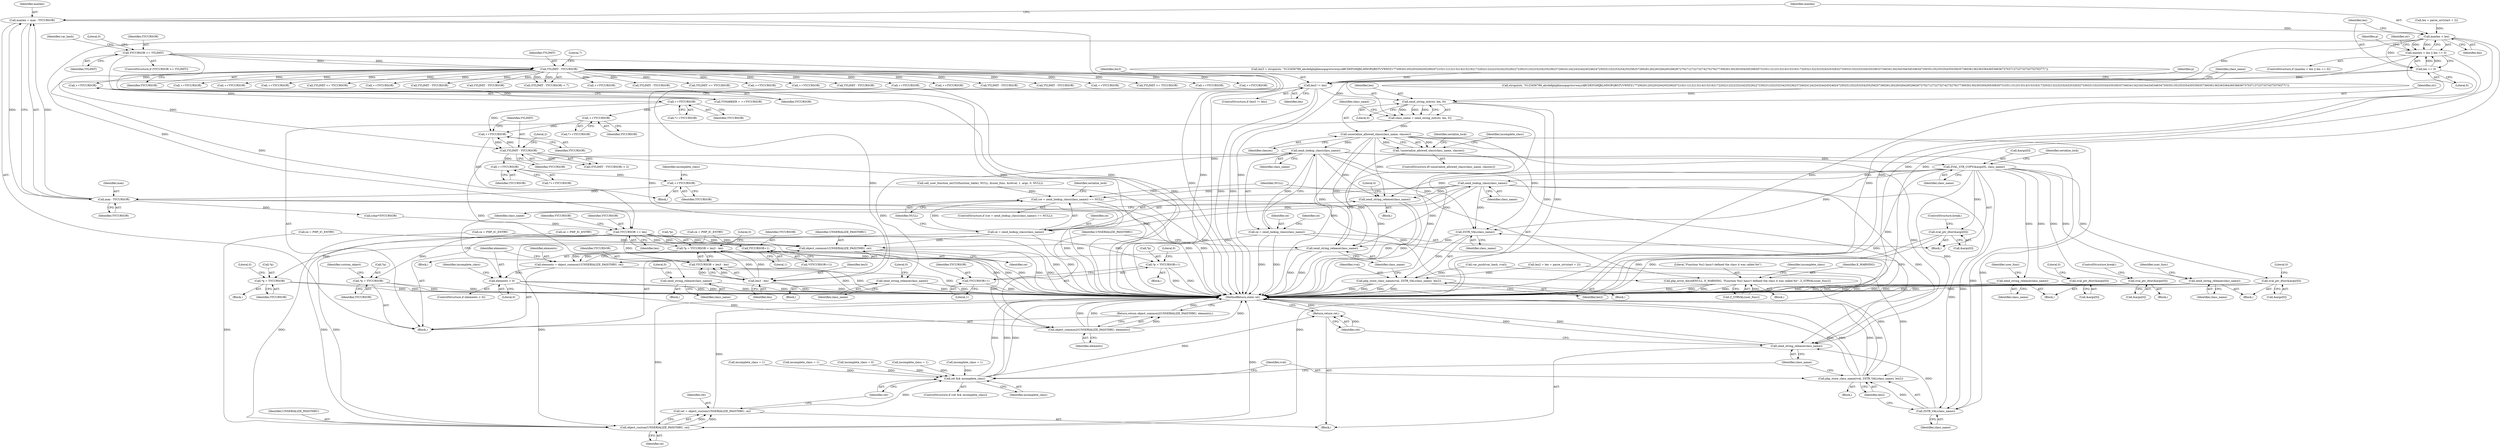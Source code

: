 digraph "1_php-src_1a23ebc1fff59bf480ca92963b36eba5c1b904c4@integer" {
"1000496" [label="(Call,maxlen = max - YYCURSOR)"];
"1000498" [label="(Call,max - YYCURSOR)"];
"1000452" [label="(Call,++YYCURSOR)"];
"1000445" [label="(Call,++YYCURSOR)"];
"1000412" [label="(Call,YYLIMIT - YYCURSOR)"];
"1000152" [label="(Call,YYLIMIT - YYCURSOR)"];
"1000125" [label="(Call,YYCURSOR >= YYLIMIT)"];
"1000408" [label="(Call,++YYCURSOR)"];
"1000368" [label="(Call,++YYCURSOR)"];
"1000339" [label="(Call,++YYCURSOR)"];
"1000394" [label="(Call,++YYCURSOR)"];
"1000503" [label="(Call,maxlen < len)"];
"1000502" [label="(Call,maxlen < len || len == 0)"];
"1000506" [label="(Call,len == 0)"];
"1000523" [label="(Call,YYCURSOR += len)"];
"1000532" [label="(Call,*p = YYCURSOR)"];
"1000541" [label="(Call,YYCURSOR+1)"];
"1000546" [label="(Call,*p = YYCURSOR+1)"];
"1000549" [label="(Call,YYCURSOR+1)"];
"1000564" [label="(Call,*p = YYCURSOR + len3 - len)"];
"1000567" [label="(Call,YYCURSOR + len3 - len)"];
"1000776" [label="(Call,*p = YYCURSOR)"];
"1000560" [label="(Call,len3 != len)"];
"1000569" [label="(Call,len3 - len)"];
"1000576" [label="(Call,zend_string_init(str, len, 0))"];
"1000574" [label="(Call,class_name = zend_string_init(str, len, 0))"];
"1000584" [label="(Call,unserialize_allowed_class(class_name, classes))"];
"1000583" [label="(Call,!unserialize_allowed_class(class_name, classes))"];
"1000600" [label="(Call,zend_lookup_class(class_name))"];
"1000598" [label="(Call,ce = zend_lookup_class(class_name))"];
"1000786" [label="(Call,object_custom(UNSERIALIZE_PASSTHRU, ce))"];
"1000784" [label="(Call,ret = object_custom(UNSERIALIZE_PASSTHRU, ce))"];
"1000790" [label="(Call,ret && incomplete_class)"];
"1000801" [label="(Return,return ret;)"];
"1000805" [label="(Call,object_common1(UNSERIALIZE_PASSTHRU, ce))"];
"1000803" [label="(Call,elements = object_common1(UNSERIALIZE_PASSTHRU, ce))"];
"1000809" [label="(Call,elements < 0)"];
"1000828" [label="(Call,object_common2(UNSERIALIZE_PASSTHRU, elements))"];
"1000827" [label="(Return,return object_common2(UNSERIALIZE_PASSTHRU, elements);)"];
"1000612" [label="(Call,zend_string_release(class_name))"];
"1000624" [label="(Call,zend_string_release(class_name))"];
"1000653" [label="(Call,ZVAL_STR_COPY(&args[0], class_name))"];
"1000685" [label="(Call,zend_string_release(class_name))"];
"1000690" [label="(Call,zval_ptr_dtor(&args[0]))"];
"1000712" [label="(Call,zval_ptr_dtor(&args[0]))"];
"1000728" [label="(Call,zend_string_release(class_name))"];
"1000733" [label="(Call,zval_ptr_dtor(&args[0]))"];
"1000747" [label="(Call,zend_lookup_class(class_name))"];
"1000744" [label="(Call,(ce = zend_lookup_class(class_name)) == NULL)"];
"1000751" [label="(Call,php_error_docref(NULL, E_WARNING, \"Function %s() hasn't defined the class it was called for\", Z_STRVAL(user_func)))"];
"1000745" [label="(Call,ce = zend_lookup_class(class_name))"];
"1000796" [label="(Call,ZSTR_VAL(class_name))"];
"1000794" [label="(Call,php_store_class_name(rval, ZSTR_VAL(class_name), len2))"];
"1000799" [label="(Call,zend_string_release(class_name))"];
"1000813" [label="(Call,zend_string_release(class_name))"];
"1000822" [label="(Call,ZSTR_VAL(class_name))"];
"1000820" [label="(Call,php_store_class_name(rval, ZSTR_VAL(class_name), len2))"];
"1000825" [label="(Call,zend_string_release(class_name))"];
"1000769" [label="(Call,zval_ptr_dtor(&args[0]))"];
"1000576" [label="(Call,zend_string_init(str, len, 0))"];
"1000784" [label="(Call,ret = object_custom(UNSERIALIZE_PASSTHRU, ce))"];
"1000339" [label="(Call,++YYCURSOR)"];
"1000311" [label="(Call,++YYCURSOR)"];
"1000567" [label="(Call,YYCURSOR + len3 - len)"];
"1000752" [label="(Identifier,NULL)"];
"1000743" [label="(ControlStructure,if ((ce = zend_lookup_class(class_name)) == NULL))"];
"1000706" [label="(Call,ce = PHP_IC_ENTRY)"];
"1000786" [label="(Call,object_custom(UNSERIALIZE_PASSTHRU, ce))"];
"1000413" [label="(Identifier,YYLIMIT)"];
"1000577" [label="(Identifier,str)"];
"1000598" [label="(Call,ce = zend_lookup_class(class_name))"];
"1000689" [label="(Identifier,user_func)"];
"1000751" [label="(Call,php_error_docref(NULL, E_WARNING, \"Function %s() hasn't defined the class it was called for\", Z_STRVAL(user_func)))"];
"1000727" [label="(Block,)"];
"1000746" [label="(Identifier,ce)"];
"1000569" [label="(Call,len3 - len)"];
"1000498" [label="(Call,max - YYCURSOR)"];
"1000599" [label="(Identifier,ce)"];
"1002016" [label="(Call,YYLIMIT <= YYCURSOR)"];
"1000769" [label="(Call,zval_ptr_dtor(&args[0]))"];
"1000801" [label="(Return,return ret;)"];
"1000757" [label="(Call,incomplete_class = 1)"];
"1000712" [label="(Call,zval_ptr_dtor(&args[0]))"];
"1000797" [label="(Identifier,class_name)"];
"1000816" [label="(Literal,0)"];
"1000821" [label="(Identifier,rval)"];
"1000255" [label="(Call,++YYCURSOR)"];
"1000512" [label="(Identifier,p)"];
"1000782" [label="(Block,)"];
"1000825" [label="(Call,zend_string_release(class_name))"];
"1000465" [label="(Identifier,incomplete_class)"];
"1000581" [label="(Block,)"];
"1000753" [label="(Identifier,E_WARNING)"];
"1000500" [label="(Identifier,YYCURSOR)"];
"1000574" [label="(Call,class_name = zend_string_init(str, len, 0))"];
"1000820" [label="(Call,php_store_class_name(rval, ZSTR_VAL(class_name), len2))"];
"1000800" [label="(Identifier,class_name)"];
"1000777" [label="(Call,*p)"];
"1000453" [label="(Identifier,YYCURSOR)"];
"1000661" [label="(Identifier,serialize_lock)"];
"1000790" [label="(Call,ret && incomplete_class)"];
"1000488" [label="(Call,len2 = len = parse_uiv(start + 2))"];
"1000215" [label="(Call,++YYCURSOR)"];
"1000664" [label="(Call,call_user_function_ex(CG(function_table), NULL, &user_func, &retval, 1, args, 0, NULL))"];
"1000819" [label="(Block,)"];
"1000734" [label="(Call,&args[0])"];
"1000546" [label="(Call,*p = YYCURSOR+1)"];
"1000571" [label="(Identifier,len)"];
"1000644" [label="(Call,ce = PHP_IC_ENTRY)"];
"1000154" [label="(Identifier,YYCURSOR)"];
"1000133" [label="(Identifier,var_hash)"];
"1000654" [label="(Call,&args[0])"];
"1000739" [label="(Literal,0)"];
"1000499" [label="(Identifier,max)"];
"1000505" [label="(Identifier,len)"];
"1000551" [label="(Literal,1)"];
"1002471" [label="(MethodReturn,static int)"];
"1000789" [label="(ControlStructure,if (ret && incomplete_class))"];
"1000130" [label="(Literal,0)"];
"1000560" [label="(Call,len3 != len)"];
"1000283" [label="(Call,++YYCURSOR)"];
"1000540" [label="(Call,*(YYCURSOR+1))"];
"1000554" [label="(Call,len3 = strspn(str, \"0123456789_abcdefghijklmnopqrstuvwxyzABCDEFGHIJKLMNOPQRSTUVWXYZ\177\200\201\202\203\204\205\206\207\210\211\212\213\214\215\216\217\220\221\222\223\224\225\226\227\230\231\232\233\234\235\236\237\240\241\242\243\244\245\246\247\250\251\252\253\254\255\256\257\260\261\262\263\264\265\266\267\270\271\272\273\274\275\276\277\300\301\302\303\304\305\306\307\310\311\312\313\314\315\316\317\320\321\322\323\324\325\326\327\330\331\332\333\334\335\336\337\340\341\342\343\344\345\346\347\350\351\352\353\354\355\356\357\360\361\362\363\364\365\366\367\370\371\372\373\374\375\376\377\\\"))"];
"1000806" [label="(Identifier,UNSERIALIZE_PASSTHRU)"];
"1000503" [label="(Call,maxlen < len)"];
"1000508" [label="(Literal,0)"];
"1000582" [label="(ControlStructure,if(!unserialize_allowed_class(class_name, classes)))"];
"1000565" [label="(Call,*p)"];
"1000504" [label="(Identifier,maxlen)"];
"1000563" [label="(Block,)"];
"1000804" [label="(Identifier,elements)"];
"1000612" [label="(Call,zend_string_release(class_name))"];
"1000559" [label="(ControlStructure,if (len3 != len))"];
"1000393" [label="(Call,*++YYCURSOR)"];
"1000579" [label="(Literal,0)"];
"1000658" [label="(Identifier,class_name)"];
"1000624" [label="(Call,zend_string_release(class_name))"];
"1000830" [label="(Identifier,elements)"];
"1000445" [label="(Call,++YYCURSOR)"];
"1000802" [label="(Identifier,ret)"];
"1000745" [label="(Call,ce = zend_lookup_class(class_name))"];
"1000269" [label="(Call,++YYCURSOR)"];
"1000597" [label="(Identifier,serialize_lock)"];
"1000525" [label="(Identifier,len)"];
"1000506" [label="(Call,len == 0)"];
"1000685" [label="(Call,zend_string_release(class_name))"];
"1000750" [label="(Block,)"];
"1000813" [label="(Call,zend_string_release(class_name))"];
"1000147" [label="(Block,)"];
"1000828" [label="(Call,object_common2(UNSERIALIZE_PASSTHRU, elements))"];
"1000754" [label="(Literal,\"Function %s() hasn't defined the class it was called for\")"];
"1000826" [label="(Identifier,class_name)"];
"1000297" [label="(Call,++YYCURSOR)"];
"1000415" [label="(Literal,2)"];
"1000793" [label="(Block,)"];
"1000537" [label="(Literal,0)"];
"1000502" [label="(Call,maxlen < len || len == 0)"];
"1002374" [label="(Call,YYLIMIT <= YYCURSOR)"];
"1000795" [label="(Identifier,rval)"];
"1000535" [label="(Identifier,YYCURSOR)"];
"1000411" [label="(Call,(YYLIMIT - YYCURSOR) < 2)"];
"1000394" [label="(Call,++YYCURSOR)"];
"1000776" [label="(Call,*p = YYCURSOR)"];
"1000533" [label="(Call,*p)"];
"1000677" [label="(Block,)"];
"1000798" [label="(Identifier,len2)"];
"1000809" [label="(Call,elements < 0)"];
"1000153" [label="(Identifier,YYLIMIT)"];
"1000568" [label="(Identifier,YYCURSOR)"];
"1000584" [label="(Call,unserialize_allowed_class(class_name, classes))"];
"1000532" [label="(Call,*p = YYCURSOR)"];
"1000591" [label="(Call,ce = PHP_IC_ENTRY)"];
"1000368" [label="(Call,++YYCURSOR)"];
"1000573" [label="(Literal,0)"];
"1000490" [label="(Call,len = parse_uiv(start + 2))"];
"1000414" [label="(Identifier,YYCURSOR)"];
"1000562" [label="(Identifier,len)"];
"1000575" [label="(Identifier,class_name)"];
"1000566" [label="(Identifier,p)"];
"1000241" [label="(Call,++YYCURSOR)"];
"1000564" [label="(Call,*p = YYCURSOR + len3 - len)"];
"1000686" [label="(Identifier,class_name)"];
"1000561" [label="(Identifier,len3)"];
"1000805" [label="(Call,object_common1(UNSERIALIZE_PASSTHRU, ce))"];
"1000588" [label="(Call,incomplete_class = 1)"];
"1000524" [label="(Identifier,YYCURSOR)"];
"1000822" [label="(Call,ZSTR_VAL(class_name))"];
"1000758" [label="(Identifier,incomplete_class)"];
"1000796" [label="(Call,ZSTR_VAL(class_name))"];
"1000615" [label="(Literal,0)"];
"1000542" [label="(Identifier,YYCURSOR)"];
"1000340" [label="(Identifier,YYCURSOR)"];
"1000543" [label="(Literal,1)"];
"1000570" [label="(Identifier,len3)"];
"1000684" [label="(Block,)"];
"1000641" [label="(Call,incomplete_class = 1)"];
"1001628" [label="(Call,YYLIMIT - YYCURSOR)"];
"1000549" [label="(Call,YYCURSOR+1)"];
"1000155" [label="(Literal,7)"];
"1000408" [label="(Call,++YYCURSOR)"];
"1000603" [label="(Identifier,ce)"];
"1000601" [label="(Identifier,class_name)"];
"1000531" [label="(Block,)"];
"1001290" [label="(Call,YYLIMIT - YYCURSOR)"];
"1000124" [label="(ControlStructure,if (YYCURSOR >= YYLIMIT))"];
"1000497" [label="(Identifier,maxlen)"];
"1000814" [label="(Identifier,class_name)"];
"1000507" [label="(Identifier,len)"];
"1000395" [label="(Identifier,YYCURSOR)"];
"1000520" [label="(Call,(char*)YYCURSOR)"];
"1000765" [label="(Identifier,serialize_lock)"];
"1000818" [label="(Identifier,incomplete_class)"];
"1000770" [label="(Call,&args[0])"];
"1000519" [label="(Identifier,str)"];
"1000452" [label="(Call,++YYCURSOR)"];
"1000585" [label="(Identifier,class_name)"];
"1000799" [label="(Call,zend_string_release(class_name))"];
"1000496" [label="(Call,maxlen = max - YYCURSOR)"];
"1000792" [label="(Identifier,incomplete_class)"];
"1000151" [label="(Call,(YYLIMIT - YYCURSOR) < 7)"];
"1000824" [label="(Identifier,len2)"];
"1000141" [label="(Call,var_push(var_hash, rval))"];
"1000523" [label="(Call,YYCURSOR += len)"];
"1000827" [label="(Return,return object_common2(UNSERIALIZE_PASSTHRU, elements);)"];
"1000744" [label="(Call,(ce = zend_lookup_class(class_name)) == NULL)"];
"1000361" [label="(Call,++YYCURSOR)"];
"1000755" [label="(Call,Z_STRVAL(user_func))"];
"1000729" [label="(Identifier,class_name)"];
"1000811" [label="(Literal,0)"];
"1000369" [label="(Identifier,YYCURSOR)"];
"1000808" [label="(ControlStructure,if (elements < 0))"];
"1000703" [label="(Call,incomplete_class = 1)"];
"1000749" [label="(Identifier,NULL)"];
"1001125" [label="(Call,YYLIMIT - YYCURSOR)"];
"1000446" [label="(Identifier,YYCURSOR)"];
"1000547" [label="(Call,*p)"];
"1002232" [label="(Call,YYLIMIT <= YYCURSOR)"];
"1000690" [label="(Call,zval_ptr_dtor(&args[0]))"];
"1000733" [label="(Call,zval_ptr_dtor(&args[0]))"];
"1000812" [label="(Block,)"];
"1000348" [label="(Call,++YYCURSOR)"];
"1000586" [label="(Identifier,classes)"];
"1000794" [label="(Call,php_store_class_name(rval, ZSTR_VAL(class_name), len2))"];
"1000747" [label="(Call,zend_lookup_class(class_name))"];
"1000728" [label="(Call,zend_string_release(class_name))"];
"1000787" [label="(Identifier,UNSERIALIZE_PASSTHRU)"];
"1000589" [label="(Identifier,incomplete_class)"];
"1000444" [label="(Call,*++YYCURSOR)"];
"1000803" [label="(Call,elements = object_common1(UNSERIALIZE_PASSTHRU, ce))"];
"1000550" [label="(Identifier,YYCURSOR)"];
"1000691" [label="(Call,&args[0])"];
"1000781" [label="(Identifier,custom_object)"];
"1000553" [label="(Literal,0)"];
"1000823" [label="(Identifier,class_name)"];
"1000529" [label="(Identifier,YYCURSOR)"];
"1000152" [label="(Call,YYLIMIT - YYCURSOR)"];
"1000611" [label="(Block,)"];
"1000126" [label="(Identifier,YYCURSOR)"];
"1000625" [label="(Identifier,class_name)"];
"1000325" [label="(Call,++YYCURSOR)"];
"1000627" [label="(Literal,0)"];
"1000127" [label="(Identifier,YYLIMIT)"];
"1001542" [label="(Call,YYLIMIT - YYCURSOR)"];
"1000125" [label="(Call,YYCURSOR >= YYLIMIT)"];
"1000198" [label="(Call,++YYCURSOR)"];
"1000760" [label="(Call,ce = PHP_IC_ENTRY)"];
"1000748" [label="(Identifier,class_name)"];
"1000227" [label="(Call,++YYCURSOR)"];
"1000600" [label="(Call,zend_lookup_class(class_name))"];
"1000653" [label="(Call,ZVAL_STR_COPY(&args[0], class_name))"];
"1000886" [label="(Call,YYLIMIT - YYCURSOR)"];
"1000454" [label="(Block,)"];
"1000717" [label="(ControlStructure,break;)"];
"1000367" [label="(Call,*++YYCURSOR)"];
"1000613" [label="(Identifier,class_name)"];
"1000501" [label="(ControlStructure,if (maxlen < len || len == 0))"];
"1000788" [label="(Identifier,ce)"];
"1000774" [label="(ControlStructure,break;)"];
"1000993" [label="(Call,YYLIMIT - YYCURSOR)"];
"1000464" [label="(Call,incomplete_class = 0)"];
"1000623" [label="(Block,)"];
"1000337" [label="(Call,YYMARKER = ++YYCURSOR)"];
"1000807" [label="(Identifier,ce)"];
"1000829" [label="(Identifier,UNSERIALIZE_PASSTHRU)"];
"1000732" [label="(Identifier,user_func)"];
"1000545" [label="(Block,)"];
"1000696" [label="(Literal,0)"];
"1000779" [label="(Identifier,YYCURSOR)"];
"1000583" [label="(Call,!unserialize_allowed_class(class_name, classes))"];
"1000713" [label="(Call,&args[0])"];
"1000791" [label="(Identifier,ret)"];
"1000810" [label="(Identifier,elements)"];
"1000578" [label="(Identifier,len)"];
"1000541" [label="(Call,YYCURSOR+1)"];
"1000409" [label="(Identifier,YYCURSOR)"];
"1000556" [label="(Call,strspn(str, \"0123456789_abcdefghijklmnopqrstuvwxyzABCDEFGHIJKLMNOPQRSTUVWXYZ\177\200\201\202\203\204\205\206\207\210\211\212\213\214\215\216\217\220\221\222\223\224\225\226\227\230\231\232\233\234\235\236\237\240\241\242\243\244\245\246\247\250\251\252\253\254\255\256\257\260\261\262\263\264\265\266\267\270\271\272\273\274\275\276\277\300\301\302\303\304\305\306\307\310\311\312\313\314\315\316\317\320\321\322\323\324\325\326\327\330\331\332\333\334\335\336\337\340\341\342\343\344\345\346\347\350\351\352\353\354\355\356\357\360\361\362\363\364\365\366\367\370\371\372\373\374\375\376\377\\\"))"];
"1000785" [label="(Identifier,ret)"];
"1000412" [label="(Call,YYLIMIT - YYCURSOR)"];
"1000496" -> "1000454"  [label="AST: "];
"1000496" -> "1000498"  [label="CFG: "];
"1000497" -> "1000496"  [label="AST: "];
"1000498" -> "1000496"  [label="AST: "];
"1000504" -> "1000496"  [label="CFG: "];
"1000496" -> "1002471"  [label="DDG: "];
"1000498" -> "1000496"  [label="DDG: "];
"1000498" -> "1000496"  [label="DDG: "];
"1000496" -> "1000503"  [label="DDG: "];
"1000498" -> "1000500"  [label="CFG: "];
"1000499" -> "1000498"  [label="AST: "];
"1000500" -> "1000498"  [label="AST: "];
"1000498" -> "1002471"  [label="DDG: "];
"1000498" -> "1002471"  [label="DDG: "];
"1000452" -> "1000498"  [label="DDG: "];
"1000498" -> "1000520"  [label="DDG: "];
"1000452" -> "1000147"  [label="AST: "];
"1000452" -> "1000453"  [label="CFG: "];
"1000453" -> "1000452"  [label="AST: "];
"1000465" -> "1000452"  [label="CFG: "];
"1000452" -> "1002471"  [label="DDG: "];
"1000445" -> "1000452"  [label="DDG: "];
"1000445" -> "1000444"  [label="AST: "];
"1000445" -> "1000446"  [label="CFG: "];
"1000446" -> "1000445"  [label="AST: "];
"1000444" -> "1000445"  [label="CFG: "];
"1000412" -> "1000445"  [label="DDG: "];
"1000412" -> "1000411"  [label="AST: "];
"1000412" -> "1000414"  [label="CFG: "];
"1000413" -> "1000412"  [label="AST: "];
"1000414" -> "1000412"  [label="AST: "];
"1000415" -> "1000412"  [label="CFG: "];
"1000412" -> "1002471"  [label="DDG: "];
"1000412" -> "1000408"  [label="DDG: "];
"1000412" -> "1000411"  [label="DDG: "];
"1000412" -> "1000411"  [label="DDG: "];
"1000152" -> "1000412"  [label="DDG: "];
"1000408" -> "1000412"  [label="DDG: "];
"1000152" -> "1000151"  [label="AST: "];
"1000152" -> "1000154"  [label="CFG: "];
"1000153" -> "1000152"  [label="AST: "];
"1000154" -> "1000152"  [label="AST: "];
"1000155" -> "1000152"  [label="CFG: "];
"1000152" -> "1002471"  [label="DDG: "];
"1000152" -> "1000151"  [label="DDG: "];
"1000152" -> "1000151"  [label="DDG: "];
"1000125" -> "1000152"  [label="DDG: "];
"1000125" -> "1000152"  [label="DDG: "];
"1000152" -> "1000198"  [label="DDG: "];
"1000152" -> "1000215"  [label="DDG: "];
"1000152" -> "1000227"  [label="DDG: "];
"1000152" -> "1000241"  [label="DDG: "];
"1000152" -> "1000255"  [label="DDG: "];
"1000152" -> "1000269"  [label="DDG: "];
"1000152" -> "1000283"  [label="DDG: "];
"1000152" -> "1000297"  [label="DDG: "];
"1000152" -> "1000311"  [label="DDG: "];
"1000152" -> "1000325"  [label="DDG: "];
"1000152" -> "1000339"  [label="DDG: "];
"1000152" -> "1000348"  [label="DDG: "];
"1000152" -> "1000361"  [label="DDG: "];
"1000152" -> "1000886"  [label="DDG: "];
"1000152" -> "1000993"  [label="DDG: "];
"1000152" -> "1001125"  [label="DDG: "];
"1000152" -> "1001290"  [label="DDG: "];
"1000152" -> "1001542"  [label="DDG: "];
"1000152" -> "1001628"  [label="DDG: "];
"1000152" -> "1002016"  [label="DDG: "];
"1000152" -> "1002232"  [label="DDG: "];
"1000152" -> "1002374"  [label="DDG: "];
"1000125" -> "1000124"  [label="AST: "];
"1000125" -> "1000127"  [label="CFG: "];
"1000126" -> "1000125"  [label="AST: "];
"1000127" -> "1000125"  [label="AST: "];
"1000130" -> "1000125"  [label="CFG: "];
"1000133" -> "1000125"  [label="CFG: "];
"1000125" -> "1002471"  [label="DDG: "];
"1000125" -> "1002471"  [label="DDG: "];
"1000125" -> "1002471"  [label="DDG: "];
"1000408" -> "1000147"  [label="AST: "];
"1000408" -> "1000409"  [label="CFG: "];
"1000409" -> "1000408"  [label="AST: "];
"1000413" -> "1000408"  [label="CFG: "];
"1000368" -> "1000408"  [label="DDG: "];
"1000394" -> "1000408"  [label="DDG: "];
"1000368" -> "1000367"  [label="AST: "];
"1000368" -> "1000369"  [label="CFG: "];
"1000369" -> "1000368"  [label="AST: "];
"1000367" -> "1000368"  [label="CFG: "];
"1000339" -> "1000368"  [label="DDG: "];
"1000368" -> "1000394"  [label="DDG: "];
"1000339" -> "1000337"  [label="AST: "];
"1000339" -> "1000340"  [label="CFG: "];
"1000340" -> "1000339"  [label="AST: "];
"1000337" -> "1000339"  [label="CFG: "];
"1000339" -> "1002471"  [label="DDG: "];
"1000339" -> "1000337"  [label="DDG: "];
"1000394" -> "1000393"  [label="AST: "];
"1000394" -> "1000395"  [label="CFG: "];
"1000395" -> "1000394"  [label="AST: "];
"1000393" -> "1000394"  [label="CFG: "];
"1000503" -> "1000502"  [label="AST: "];
"1000503" -> "1000505"  [label="CFG: "];
"1000504" -> "1000503"  [label="AST: "];
"1000505" -> "1000503"  [label="AST: "];
"1000507" -> "1000503"  [label="CFG: "];
"1000502" -> "1000503"  [label="CFG: "];
"1000503" -> "1002471"  [label="DDG: "];
"1000503" -> "1002471"  [label="DDG: "];
"1000503" -> "1000502"  [label="DDG: "];
"1000503" -> "1000502"  [label="DDG: "];
"1000490" -> "1000503"  [label="DDG: "];
"1000503" -> "1000506"  [label="DDG: "];
"1000503" -> "1000523"  [label="DDG: "];
"1000503" -> "1000560"  [label="DDG: "];
"1000502" -> "1000501"  [label="AST: "];
"1000502" -> "1000506"  [label="CFG: "];
"1000506" -> "1000502"  [label="AST: "];
"1000512" -> "1000502"  [label="CFG: "];
"1000519" -> "1000502"  [label="CFG: "];
"1000502" -> "1002471"  [label="DDG: "];
"1000502" -> "1002471"  [label="DDG: "];
"1000502" -> "1002471"  [label="DDG: "];
"1000506" -> "1000502"  [label="DDG: "];
"1000506" -> "1000502"  [label="DDG: "];
"1000506" -> "1000508"  [label="CFG: "];
"1000507" -> "1000506"  [label="AST: "];
"1000508" -> "1000506"  [label="AST: "];
"1000506" -> "1002471"  [label="DDG: "];
"1000506" -> "1000523"  [label="DDG: "];
"1000506" -> "1000560"  [label="DDG: "];
"1000523" -> "1000454"  [label="AST: "];
"1000523" -> "1000525"  [label="CFG: "];
"1000524" -> "1000523"  [label="AST: "];
"1000525" -> "1000523"  [label="AST: "];
"1000529" -> "1000523"  [label="CFG: "];
"1000523" -> "1002471"  [label="DDG: "];
"1000520" -> "1000523"  [label="DDG: "];
"1000523" -> "1000532"  [label="DDG: "];
"1000523" -> "1000541"  [label="DDG: "];
"1000523" -> "1000546"  [label="DDG: "];
"1000523" -> "1000549"  [label="DDG: "];
"1000523" -> "1000564"  [label="DDG: "];
"1000523" -> "1000567"  [label="DDG: "];
"1000523" -> "1000776"  [label="DDG: "];
"1000532" -> "1000531"  [label="AST: "];
"1000532" -> "1000535"  [label="CFG: "];
"1000533" -> "1000532"  [label="AST: "];
"1000535" -> "1000532"  [label="AST: "];
"1000537" -> "1000532"  [label="CFG: "];
"1000532" -> "1002471"  [label="DDG: "];
"1000532" -> "1002471"  [label="DDG: "];
"1000541" -> "1000540"  [label="AST: "];
"1000541" -> "1000543"  [label="CFG: "];
"1000542" -> "1000541"  [label="AST: "];
"1000543" -> "1000541"  [label="AST: "];
"1000540" -> "1000541"  [label="CFG: "];
"1000541" -> "1002471"  [label="DDG: "];
"1000546" -> "1000545"  [label="AST: "];
"1000546" -> "1000549"  [label="CFG: "];
"1000547" -> "1000546"  [label="AST: "];
"1000549" -> "1000546"  [label="AST: "];
"1000553" -> "1000546"  [label="CFG: "];
"1000546" -> "1002471"  [label="DDG: "];
"1000546" -> "1002471"  [label="DDG: "];
"1000549" -> "1000551"  [label="CFG: "];
"1000550" -> "1000549"  [label="AST: "];
"1000551" -> "1000549"  [label="AST: "];
"1000549" -> "1002471"  [label="DDG: "];
"1000564" -> "1000563"  [label="AST: "];
"1000564" -> "1000567"  [label="CFG: "];
"1000565" -> "1000564"  [label="AST: "];
"1000567" -> "1000564"  [label="AST: "];
"1000573" -> "1000564"  [label="CFG: "];
"1000564" -> "1002471"  [label="DDG: "];
"1000564" -> "1002471"  [label="DDG: "];
"1000569" -> "1000564"  [label="DDG: "];
"1000569" -> "1000564"  [label="DDG: "];
"1000567" -> "1000569"  [label="CFG: "];
"1000568" -> "1000567"  [label="AST: "];
"1000569" -> "1000567"  [label="AST: "];
"1000567" -> "1002471"  [label="DDG: "];
"1000567" -> "1002471"  [label="DDG: "];
"1000569" -> "1000567"  [label="DDG: "];
"1000569" -> "1000567"  [label="DDG: "];
"1000776" -> "1000454"  [label="AST: "];
"1000776" -> "1000779"  [label="CFG: "];
"1000777" -> "1000776"  [label="AST: "];
"1000779" -> "1000776"  [label="AST: "];
"1000781" -> "1000776"  [label="CFG: "];
"1000776" -> "1002471"  [label="DDG: "];
"1000776" -> "1002471"  [label="DDG: "];
"1000560" -> "1000559"  [label="AST: "];
"1000560" -> "1000562"  [label="CFG: "];
"1000561" -> "1000560"  [label="AST: "];
"1000562" -> "1000560"  [label="AST: "];
"1000566" -> "1000560"  [label="CFG: "];
"1000575" -> "1000560"  [label="CFG: "];
"1000560" -> "1002471"  [label="DDG: "];
"1000560" -> "1002471"  [label="DDG: "];
"1000554" -> "1000560"  [label="DDG: "];
"1000560" -> "1000569"  [label="DDG: "];
"1000560" -> "1000569"  [label="DDG: "];
"1000560" -> "1000576"  [label="DDG: "];
"1000569" -> "1000571"  [label="CFG: "];
"1000570" -> "1000569"  [label="AST: "];
"1000571" -> "1000569"  [label="AST: "];
"1000569" -> "1002471"  [label="DDG: "];
"1000569" -> "1002471"  [label="DDG: "];
"1000576" -> "1000574"  [label="AST: "];
"1000576" -> "1000579"  [label="CFG: "];
"1000577" -> "1000576"  [label="AST: "];
"1000578" -> "1000576"  [label="AST: "];
"1000579" -> "1000576"  [label="AST: "];
"1000574" -> "1000576"  [label="CFG: "];
"1000576" -> "1002471"  [label="DDG: "];
"1000576" -> "1002471"  [label="DDG: "];
"1000576" -> "1000574"  [label="DDG: "];
"1000576" -> "1000574"  [label="DDG: "];
"1000576" -> "1000574"  [label="DDG: "];
"1000556" -> "1000576"  [label="DDG: "];
"1000574" -> "1000454"  [label="AST: "];
"1000575" -> "1000574"  [label="AST: "];
"1000585" -> "1000574"  [label="CFG: "];
"1000574" -> "1002471"  [label="DDG: "];
"1000574" -> "1000584"  [label="DDG: "];
"1000584" -> "1000583"  [label="AST: "];
"1000584" -> "1000586"  [label="CFG: "];
"1000585" -> "1000584"  [label="AST: "];
"1000586" -> "1000584"  [label="AST: "];
"1000583" -> "1000584"  [label="CFG: "];
"1000584" -> "1002471"  [label="DDG: "];
"1000584" -> "1000583"  [label="DDG: "];
"1000584" -> "1000583"  [label="DDG: "];
"1000584" -> "1000600"  [label="DDG: "];
"1000584" -> "1000796"  [label="DDG: "];
"1000584" -> "1000799"  [label="DDG: "];
"1000584" -> "1000813"  [label="DDG: "];
"1000584" -> "1000822"  [label="DDG: "];
"1000584" -> "1000825"  [label="DDG: "];
"1000583" -> "1000582"  [label="AST: "];
"1000589" -> "1000583"  [label="CFG: "];
"1000597" -> "1000583"  [label="CFG: "];
"1000583" -> "1002471"  [label="DDG: "];
"1000583" -> "1002471"  [label="DDG: "];
"1000600" -> "1000598"  [label="AST: "];
"1000600" -> "1000601"  [label="CFG: "];
"1000601" -> "1000600"  [label="AST: "];
"1000598" -> "1000600"  [label="CFG: "];
"1000600" -> "1000598"  [label="DDG: "];
"1000600" -> "1000612"  [label="DDG: "];
"1000600" -> "1000624"  [label="DDG: "];
"1000600" -> "1000653"  [label="DDG: "];
"1000600" -> "1000796"  [label="DDG: "];
"1000600" -> "1000799"  [label="DDG: "];
"1000600" -> "1000813"  [label="DDG: "];
"1000600" -> "1000822"  [label="DDG: "];
"1000600" -> "1000825"  [label="DDG: "];
"1000598" -> "1000581"  [label="AST: "];
"1000599" -> "1000598"  [label="AST: "];
"1000603" -> "1000598"  [label="CFG: "];
"1000598" -> "1002471"  [label="DDG: "];
"1000598" -> "1002471"  [label="DDG: "];
"1000598" -> "1000786"  [label="DDG: "];
"1000598" -> "1000805"  [label="DDG: "];
"1000786" -> "1000784"  [label="AST: "];
"1000786" -> "1000788"  [label="CFG: "];
"1000787" -> "1000786"  [label="AST: "];
"1000788" -> "1000786"  [label="AST: "];
"1000784" -> "1000786"  [label="CFG: "];
"1000786" -> "1002471"  [label="DDG: "];
"1000786" -> "1002471"  [label="DDG: "];
"1000786" -> "1000784"  [label="DDG: "];
"1000786" -> "1000784"  [label="DDG: "];
"1000591" -> "1000786"  [label="DDG: "];
"1000745" -> "1000786"  [label="DDG: "];
"1000760" -> "1000786"  [label="DDG: "];
"1000644" -> "1000786"  [label="DDG: "];
"1000706" -> "1000786"  [label="DDG: "];
"1000784" -> "1000782"  [label="AST: "];
"1000785" -> "1000784"  [label="AST: "];
"1000791" -> "1000784"  [label="CFG: "];
"1000784" -> "1002471"  [label="DDG: "];
"1000784" -> "1000790"  [label="DDG: "];
"1000790" -> "1000789"  [label="AST: "];
"1000790" -> "1000791"  [label="CFG: "];
"1000790" -> "1000792"  [label="CFG: "];
"1000791" -> "1000790"  [label="AST: "];
"1000792" -> "1000790"  [label="AST: "];
"1000795" -> "1000790"  [label="CFG: "];
"1000800" -> "1000790"  [label="CFG: "];
"1000790" -> "1002471"  [label="DDG: "];
"1000790" -> "1002471"  [label="DDG: "];
"1000790" -> "1002471"  [label="DDG: "];
"1000588" -> "1000790"  [label="DDG: "];
"1000757" -> "1000790"  [label="DDG: "];
"1000464" -> "1000790"  [label="DDG: "];
"1000703" -> "1000790"  [label="DDG: "];
"1000641" -> "1000790"  [label="DDG: "];
"1000790" -> "1000801"  [label="DDG: "];
"1000801" -> "1000782"  [label="AST: "];
"1000801" -> "1000802"  [label="CFG: "];
"1000802" -> "1000801"  [label="AST: "];
"1002471" -> "1000801"  [label="CFG: "];
"1000801" -> "1002471"  [label="DDG: "];
"1000802" -> "1000801"  [label="DDG: "];
"1000805" -> "1000803"  [label="AST: "];
"1000805" -> "1000807"  [label="CFG: "];
"1000806" -> "1000805"  [label="AST: "];
"1000807" -> "1000805"  [label="AST: "];
"1000803" -> "1000805"  [label="CFG: "];
"1000805" -> "1002471"  [label="DDG: "];
"1000805" -> "1002471"  [label="DDG: "];
"1000805" -> "1000803"  [label="DDG: "];
"1000805" -> "1000803"  [label="DDG: "];
"1000591" -> "1000805"  [label="DDG: "];
"1000745" -> "1000805"  [label="DDG: "];
"1000760" -> "1000805"  [label="DDG: "];
"1000644" -> "1000805"  [label="DDG: "];
"1000706" -> "1000805"  [label="DDG: "];
"1000805" -> "1000828"  [label="DDG: "];
"1000803" -> "1000454"  [label="AST: "];
"1000804" -> "1000803"  [label="AST: "];
"1000810" -> "1000803"  [label="CFG: "];
"1000803" -> "1002471"  [label="DDG: "];
"1000803" -> "1000809"  [label="DDG: "];
"1000809" -> "1000808"  [label="AST: "];
"1000809" -> "1000811"  [label="CFG: "];
"1000810" -> "1000809"  [label="AST: "];
"1000811" -> "1000809"  [label="AST: "];
"1000814" -> "1000809"  [label="CFG: "];
"1000818" -> "1000809"  [label="CFG: "];
"1000809" -> "1002471"  [label="DDG: "];
"1000809" -> "1002471"  [label="DDG: "];
"1000809" -> "1000828"  [label="DDG: "];
"1000828" -> "1000827"  [label="AST: "];
"1000828" -> "1000830"  [label="CFG: "];
"1000829" -> "1000828"  [label="AST: "];
"1000830" -> "1000828"  [label="AST: "];
"1000827" -> "1000828"  [label="CFG: "];
"1000828" -> "1002471"  [label="DDG: "];
"1000828" -> "1002471"  [label="DDG: "];
"1000828" -> "1002471"  [label="DDG: "];
"1000828" -> "1000827"  [label="DDG: "];
"1000827" -> "1000454"  [label="AST: "];
"1002471" -> "1000827"  [label="CFG: "];
"1000827" -> "1002471"  [label="DDG: "];
"1000612" -> "1000611"  [label="AST: "];
"1000612" -> "1000613"  [label="CFG: "];
"1000613" -> "1000612"  [label="AST: "];
"1000615" -> "1000612"  [label="CFG: "];
"1000612" -> "1002471"  [label="DDG: "];
"1000612" -> "1002471"  [label="DDG: "];
"1000624" -> "1000623"  [label="AST: "];
"1000624" -> "1000625"  [label="CFG: "];
"1000625" -> "1000624"  [label="AST: "];
"1000627" -> "1000624"  [label="CFG: "];
"1000624" -> "1002471"  [label="DDG: "];
"1000624" -> "1002471"  [label="DDG: "];
"1000653" -> "1000581"  [label="AST: "];
"1000653" -> "1000658"  [label="CFG: "];
"1000654" -> "1000653"  [label="AST: "];
"1000658" -> "1000653"  [label="AST: "];
"1000661" -> "1000653"  [label="CFG: "];
"1000653" -> "1002471"  [label="DDG: "];
"1000653" -> "1000685"  [label="DDG: "];
"1000653" -> "1000690"  [label="DDG: "];
"1000653" -> "1000712"  [label="DDG: "];
"1000653" -> "1000728"  [label="DDG: "];
"1000653" -> "1000733"  [label="DDG: "];
"1000653" -> "1000747"  [label="DDG: "];
"1000653" -> "1000769"  [label="DDG: "];
"1000653" -> "1000796"  [label="DDG: "];
"1000653" -> "1000799"  [label="DDG: "];
"1000653" -> "1000813"  [label="DDG: "];
"1000653" -> "1000822"  [label="DDG: "];
"1000653" -> "1000825"  [label="DDG: "];
"1000685" -> "1000684"  [label="AST: "];
"1000685" -> "1000686"  [label="CFG: "];
"1000686" -> "1000685"  [label="AST: "];
"1000689" -> "1000685"  [label="CFG: "];
"1000685" -> "1002471"  [label="DDG: "];
"1000685" -> "1002471"  [label="DDG: "];
"1000690" -> "1000684"  [label="AST: "];
"1000690" -> "1000691"  [label="CFG: "];
"1000691" -> "1000690"  [label="AST: "];
"1000696" -> "1000690"  [label="CFG: "];
"1000690" -> "1002471"  [label="DDG: "];
"1000690" -> "1002471"  [label="DDG: "];
"1000712" -> "1000677"  [label="AST: "];
"1000712" -> "1000713"  [label="CFG: "];
"1000713" -> "1000712"  [label="AST: "];
"1000717" -> "1000712"  [label="CFG: "];
"1000712" -> "1002471"  [label="DDG: "];
"1000712" -> "1002471"  [label="DDG: "];
"1000728" -> "1000727"  [label="AST: "];
"1000728" -> "1000729"  [label="CFG: "];
"1000729" -> "1000728"  [label="AST: "];
"1000732" -> "1000728"  [label="CFG: "];
"1000728" -> "1002471"  [label="DDG: "];
"1000728" -> "1002471"  [label="DDG: "];
"1000733" -> "1000727"  [label="AST: "];
"1000733" -> "1000734"  [label="CFG: "];
"1000734" -> "1000733"  [label="AST: "];
"1000739" -> "1000733"  [label="CFG: "];
"1000733" -> "1002471"  [label="DDG: "];
"1000733" -> "1002471"  [label="DDG: "];
"1000747" -> "1000745"  [label="AST: "];
"1000747" -> "1000748"  [label="CFG: "];
"1000748" -> "1000747"  [label="AST: "];
"1000745" -> "1000747"  [label="CFG: "];
"1000747" -> "1000744"  [label="DDG: "];
"1000747" -> "1000745"  [label="DDG: "];
"1000747" -> "1000796"  [label="DDG: "];
"1000747" -> "1000799"  [label="DDG: "];
"1000747" -> "1000813"  [label="DDG: "];
"1000747" -> "1000822"  [label="DDG: "];
"1000747" -> "1000825"  [label="DDG: "];
"1000744" -> "1000743"  [label="AST: "];
"1000744" -> "1000749"  [label="CFG: "];
"1000745" -> "1000744"  [label="AST: "];
"1000749" -> "1000744"  [label="AST: "];
"1000752" -> "1000744"  [label="CFG: "];
"1000765" -> "1000744"  [label="CFG: "];
"1000744" -> "1002471"  [label="DDG: "];
"1000744" -> "1002471"  [label="DDG: "];
"1000745" -> "1000744"  [label="DDG: "];
"1000664" -> "1000744"  [label="DDG: "];
"1000744" -> "1000751"  [label="DDG: "];
"1000751" -> "1000750"  [label="AST: "];
"1000751" -> "1000755"  [label="CFG: "];
"1000752" -> "1000751"  [label="AST: "];
"1000753" -> "1000751"  [label="AST: "];
"1000754" -> "1000751"  [label="AST: "];
"1000755" -> "1000751"  [label="AST: "];
"1000758" -> "1000751"  [label="CFG: "];
"1000751" -> "1002471"  [label="DDG: "];
"1000751" -> "1002471"  [label="DDG: "];
"1000751" -> "1002471"  [label="DDG: "];
"1000751" -> "1002471"  [label="DDG: "];
"1000755" -> "1000751"  [label="DDG: "];
"1000746" -> "1000745"  [label="AST: "];
"1000749" -> "1000745"  [label="CFG: "];
"1000745" -> "1002471"  [label="DDG: "];
"1000796" -> "1000794"  [label="AST: "];
"1000796" -> "1000797"  [label="CFG: "];
"1000797" -> "1000796"  [label="AST: "];
"1000798" -> "1000796"  [label="CFG: "];
"1000796" -> "1000794"  [label="DDG: "];
"1000796" -> "1000799"  [label="DDG: "];
"1000794" -> "1000793"  [label="AST: "];
"1000794" -> "1000798"  [label="CFG: "];
"1000795" -> "1000794"  [label="AST: "];
"1000798" -> "1000794"  [label="AST: "];
"1000800" -> "1000794"  [label="CFG: "];
"1000794" -> "1002471"  [label="DDG: "];
"1000794" -> "1002471"  [label="DDG: "];
"1000794" -> "1002471"  [label="DDG: "];
"1000794" -> "1002471"  [label="DDG: "];
"1000141" -> "1000794"  [label="DDG: "];
"1000488" -> "1000794"  [label="DDG: "];
"1000799" -> "1000782"  [label="AST: "];
"1000799" -> "1000800"  [label="CFG: "];
"1000800" -> "1000799"  [label="AST: "];
"1000802" -> "1000799"  [label="CFG: "];
"1000799" -> "1002471"  [label="DDG: "];
"1000799" -> "1002471"  [label="DDG: "];
"1000813" -> "1000812"  [label="AST: "];
"1000813" -> "1000814"  [label="CFG: "];
"1000814" -> "1000813"  [label="AST: "];
"1000816" -> "1000813"  [label="CFG: "];
"1000813" -> "1002471"  [label="DDG: "];
"1000813" -> "1002471"  [label="DDG: "];
"1000822" -> "1000820"  [label="AST: "];
"1000822" -> "1000823"  [label="CFG: "];
"1000823" -> "1000822"  [label="AST: "];
"1000824" -> "1000822"  [label="CFG: "];
"1000822" -> "1000820"  [label="DDG: "];
"1000822" -> "1000825"  [label="DDG: "];
"1000820" -> "1000819"  [label="AST: "];
"1000820" -> "1000824"  [label="CFG: "];
"1000821" -> "1000820"  [label="AST: "];
"1000824" -> "1000820"  [label="AST: "];
"1000826" -> "1000820"  [label="CFG: "];
"1000820" -> "1002471"  [label="DDG: "];
"1000820" -> "1002471"  [label="DDG: "];
"1000820" -> "1002471"  [label="DDG: "];
"1000820" -> "1002471"  [label="DDG: "];
"1000141" -> "1000820"  [label="DDG: "];
"1000488" -> "1000820"  [label="DDG: "];
"1000825" -> "1000454"  [label="AST: "];
"1000825" -> "1000826"  [label="CFG: "];
"1000826" -> "1000825"  [label="AST: "];
"1000829" -> "1000825"  [label="CFG: "];
"1000825" -> "1002471"  [label="DDG: "];
"1000825" -> "1002471"  [label="DDG: "];
"1000769" -> "1000581"  [label="AST: "];
"1000769" -> "1000770"  [label="CFG: "];
"1000770" -> "1000769"  [label="AST: "];
"1000774" -> "1000769"  [label="CFG: "];
"1000769" -> "1002471"  [label="DDG: "];
"1000769" -> "1002471"  [label="DDG: "];
}
